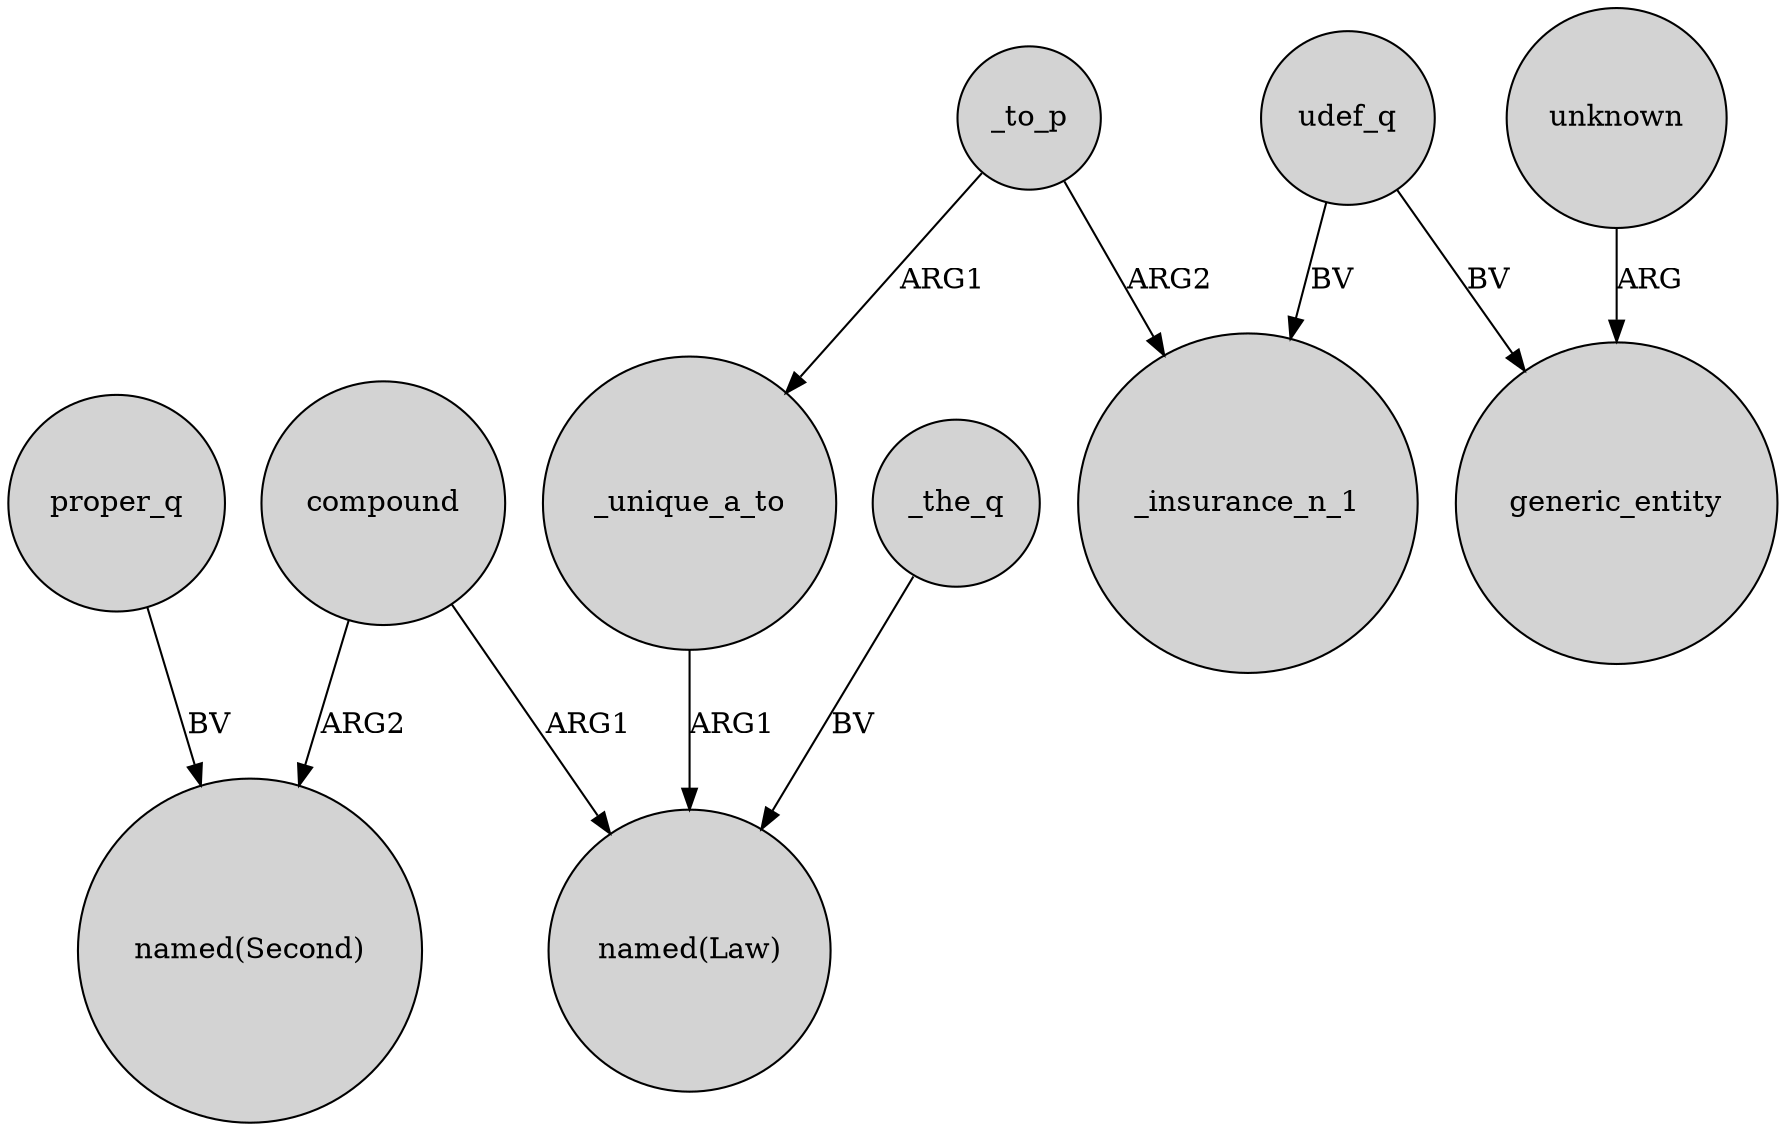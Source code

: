 digraph {
	node [shape=circle style=filled]
	_unique_a_to -> "named(Law)" [label=ARG1]
	compound -> "named(Second)" [label=ARG2]
	_to_p -> _insurance_n_1 [label=ARG2]
	udef_q -> generic_entity [label=BV]
	_to_p -> _unique_a_to [label=ARG1]
	proper_q -> "named(Second)" [label=BV]
	compound -> "named(Law)" [label=ARG1]
	_the_q -> "named(Law)" [label=BV]
	udef_q -> _insurance_n_1 [label=BV]
	unknown -> generic_entity [label=ARG]
}

